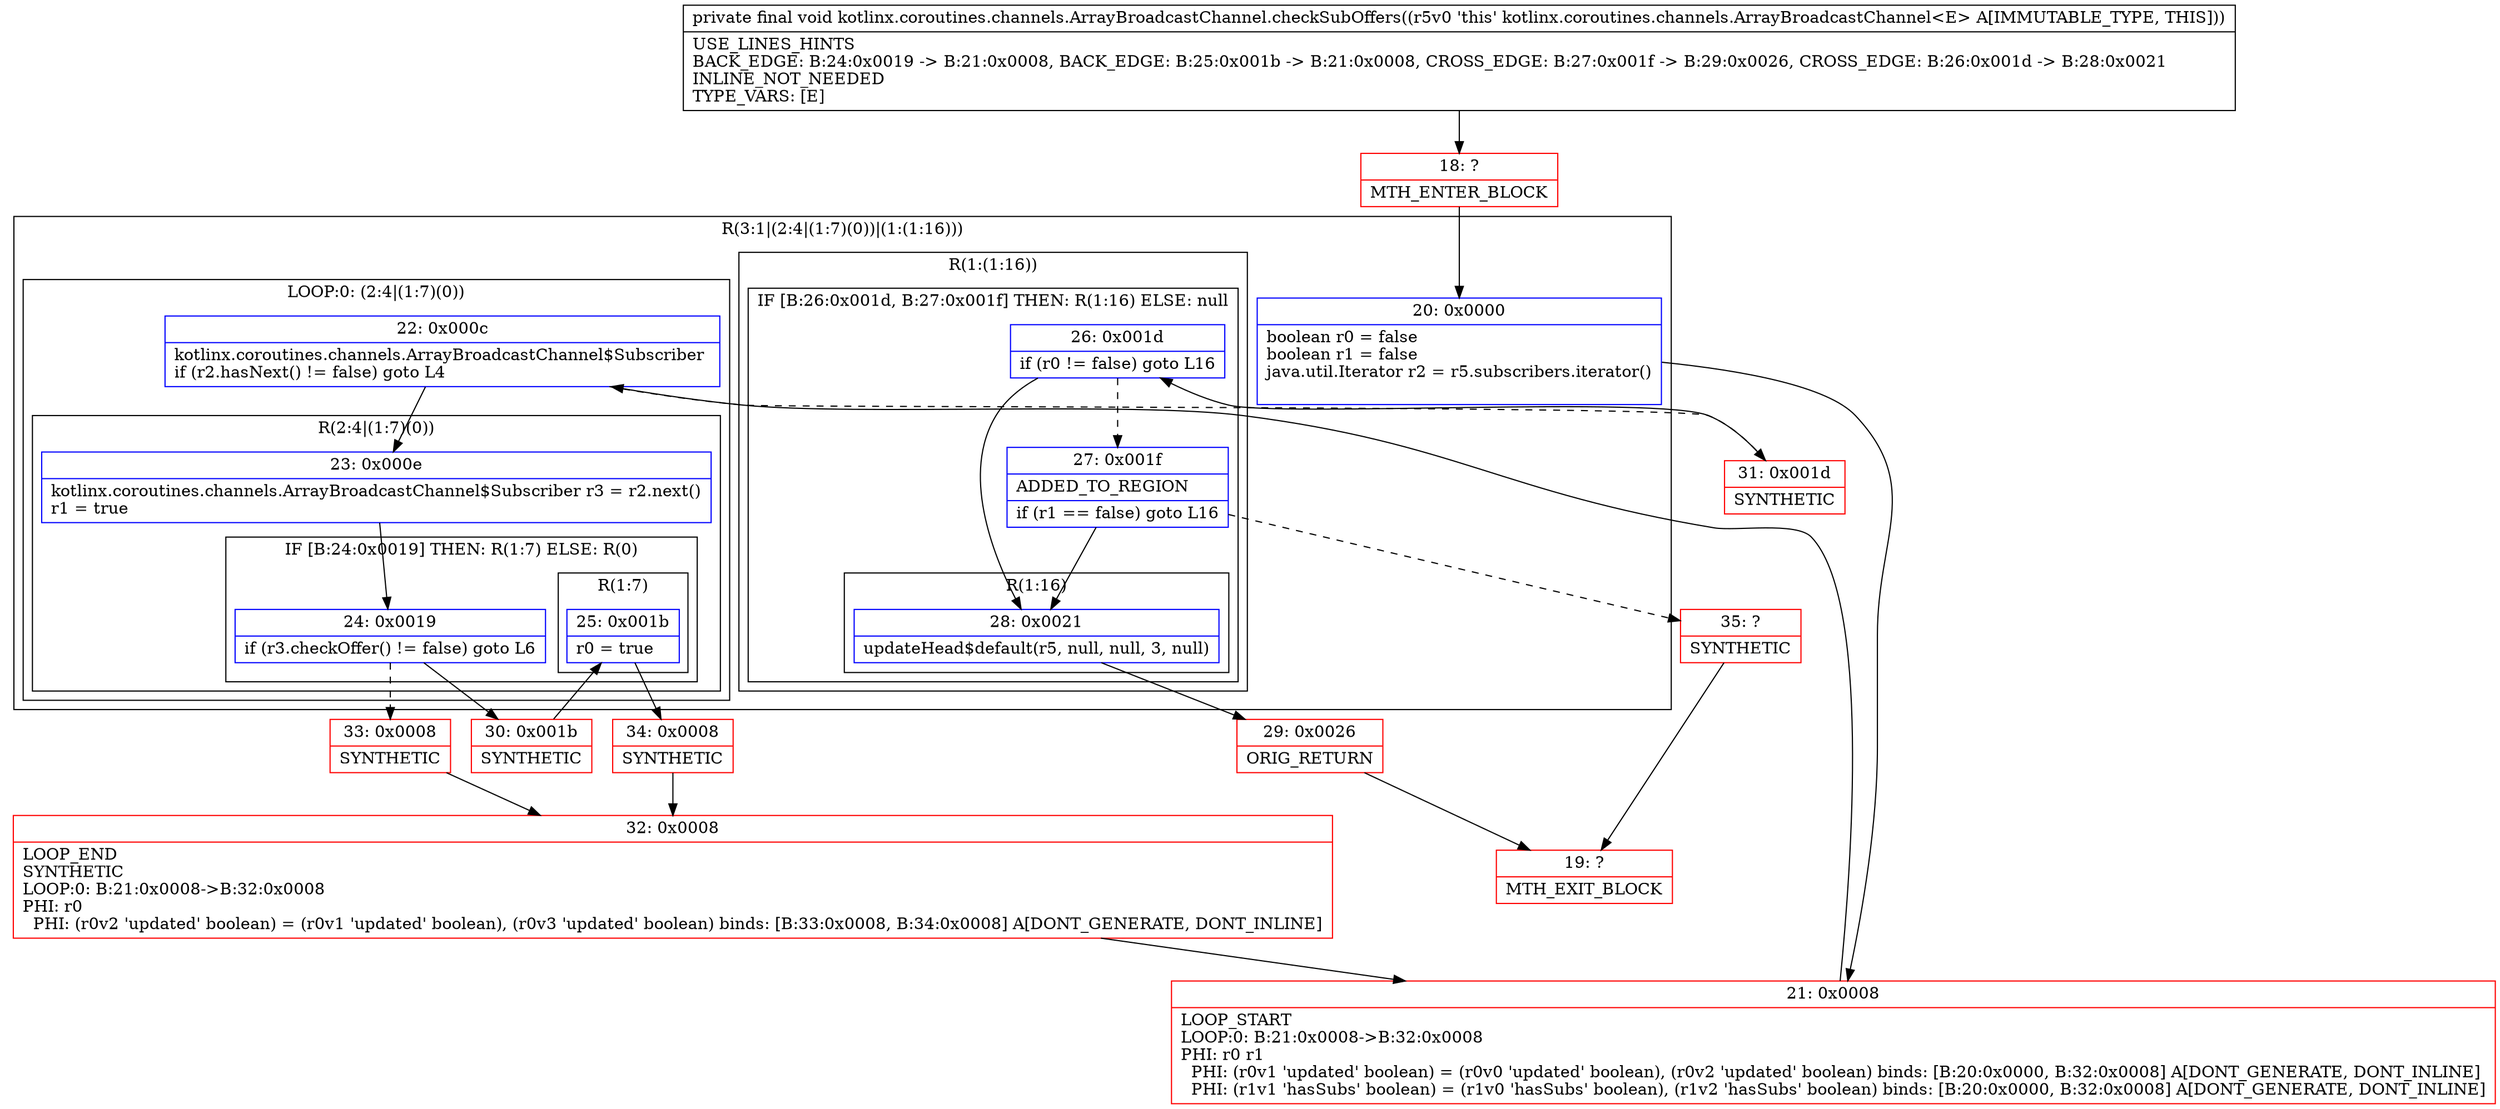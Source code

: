 digraph "CFG forkotlinx.coroutines.channels.ArrayBroadcastChannel.checkSubOffers()V" {
subgraph cluster_Region_392668469 {
label = "R(3:1|(2:4|(1:7)(0))|(1:(1:16)))";
node [shape=record,color=blue];
Node_20 [shape=record,label="{20\:\ 0x0000|boolean r0 = false\lboolean r1 = false\ljava.util.Iterator r2 = r5.subscribers.iterator()\l\l}"];
subgraph cluster_LoopRegion_875685434 {
label = "LOOP:0: (2:4|(1:7)(0))";
node [shape=record,color=blue];
Node_22 [shape=record,label="{22\:\ 0x000c|kotlinx.coroutines.channels.ArrayBroadcastChannel$Subscriber \lif (r2.hasNext() != false) goto L4\l}"];
subgraph cluster_Region_1419841082 {
label = "R(2:4|(1:7)(0))";
node [shape=record,color=blue];
Node_23 [shape=record,label="{23\:\ 0x000e|kotlinx.coroutines.channels.ArrayBroadcastChannel$Subscriber r3 = r2.next()\lr1 = true\l}"];
subgraph cluster_IfRegion_324918292 {
label = "IF [B:24:0x0019] THEN: R(1:7) ELSE: R(0)";
node [shape=record,color=blue];
Node_24 [shape=record,label="{24\:\ 0x0019|if (r3.checkOffer() != false) goto L6\l}"];
subgraph cluster_Region_1802004032 {
label = "R(1:7)";
node [shape=record,color=blue];
Node_25 [shape=record,label="{25\:\ 0x001b|r0 = true\l}"];
}
subgraph cluster_Region_1379382015 {
label = "R(0)";
node [shape=record,color=blue];
}
}
}
}
subgraph cluster_Region_1353580804 {
label = "R(1:(1:16))";
node [shape=record,color=blue];
subgraph cluster_IfRegion_507443998 {
label = "IF [B:26:0x001d, B:27:0x001f] THEN: R(1:16) ELSE: null";
node [shape=record,color=blue];
Node_26 [shape=record,label="{26\:\ 0x001d|if (r0 != false) goto L16\l}"];
Node_27 [shape=record,label="{27\:\ 0x001f|ADDED_TO_REGION\l|if (r1 == false) goto L16\l}"];
subgraph cluster_Region_1804942621 {
label = "R(1:16)";
node [shape=record,color=blue];
Node_28 [shape=record,label="{28\:\ 0x0021|updateHead$default(r5, null, null, 3, null)\l}"];
}
}
}
}
Node_18 [shape=record,color=red,label="{18\:\ ?|MTH_ENTER_BLOCK\l}"];
Node_21 [shape=record,color=red,label="{21\:\ 0x0008|LOOP_START\lLOOP:0: B:21:0x0008\-\>B:32:0x0008\lPHI: r0 r1 \l  PHI: (r0v1 'updated' boolean) = (r0v0 'updated' boolean), (r0v2 'updated' boolean) binds: [B:20:0x0000, B:32:0x0008] A[DONT_GENERATE, DONT_INLINE]\l  PHI: (r1v1 'hasSubs' boolean) = (r1v0 'hasSubs' boolean), (r1v2 'hasSubs' boolean) binds: [B:20:0x0000, B:32:0x0008] A[DONT_GENERATE, DONT_INLINE]\l}"];
Node_30 [shape=record,color=red,label="{30\:\ 0x001b|SYNTHETIC\l}"];
Node_34 [shape=record,color=red,label="{34\:\ 0x0008|SYNTHETIC\l}"];
Node_32 [shape=record,color=red,label="{32\:\ 0x0008|LOOP_END\lSYNTHETIC\lLOOP:0: B:21:0x0008\-\>B:32:0x0008\lPHI: r0 \l  PHI: (r0v2 'updated' boolean) = (r0v1 'updated' boolean), (r0v3 'updated' boolean) binds: [B:33:0x0008, B:34:0x0008] A[DONT_GENERATE, DONT_INLINE]\l}"];
Node_33 [shape=record,color=red,label="{33\:\ 0x0008|SYNTHETIC\l}"];
Node_31 [shape=record,color=red,label="{31\:\ 0x001d|SYNTHETIC\l}"];
Node_35 [shape=record,color=red,label="{35\:\ ?|SYNTHETIC\l}"];
Node_19 [shape=record,color=red,label="{19\:\ ?|MTH_EXIT_BLOCK\l}"];
Node_29 [shape=record,color=red,label="{29\:\ 0x0026|ORIG_RETURN\l}"];
MethodNode[shape=record,label="{private final void kotlinx.coroutines.channels.ArrayBroadcastChannel.checkSubOffers((r5v0 'this' kotlinx.coroutines.channels.ArrayBroadcastChannel\<E\> A[IMMUTABLE_TYPE, THIS]))  | USE_LINES_HINTS\lBACK_EDGE: B:24:0x0019 \-\> B:21:0x0008, BACK_EDGE: B:25:0x001b \-\> B:21:0x0008, CROSS_EDGE: B:27:0x001f \-\> B:29:0x0026, CROSS_EDGE: B:26:0x001d \-\> B:28:0x0021\lINLINE_NOT_NEEDED\lTYPE_VARS: [E]\l}"];
MethodNode -> Node_18;Node_20 -> Node_21;
Node_22 -> Node_23;
Node_22 -> Node_31[style=dashed];
Node_23 -> Node_24;
Node_24 -> Node_30;
Node_24 -> Node_33[style=dashed];
Node_25 -> Node_34;
Node_26 -> Node_27[style=dashed];
Node_26 -> Node_28;
Node_27 -> Node_28;
Node_27 -> Node_35[style=dashed];
Node_28 -> Node_29;
Node_18 -> Node_20;
Node_21 -> Node_22;
Node_30 -> Node_25;
Node_34 -> Node_32;
Node_32 -> Node_21;
Node_33 -> Node_32;
Node_31 -> Node_26;
Node_35 -> Node_19;
Node_29 -> Node_19;
}

